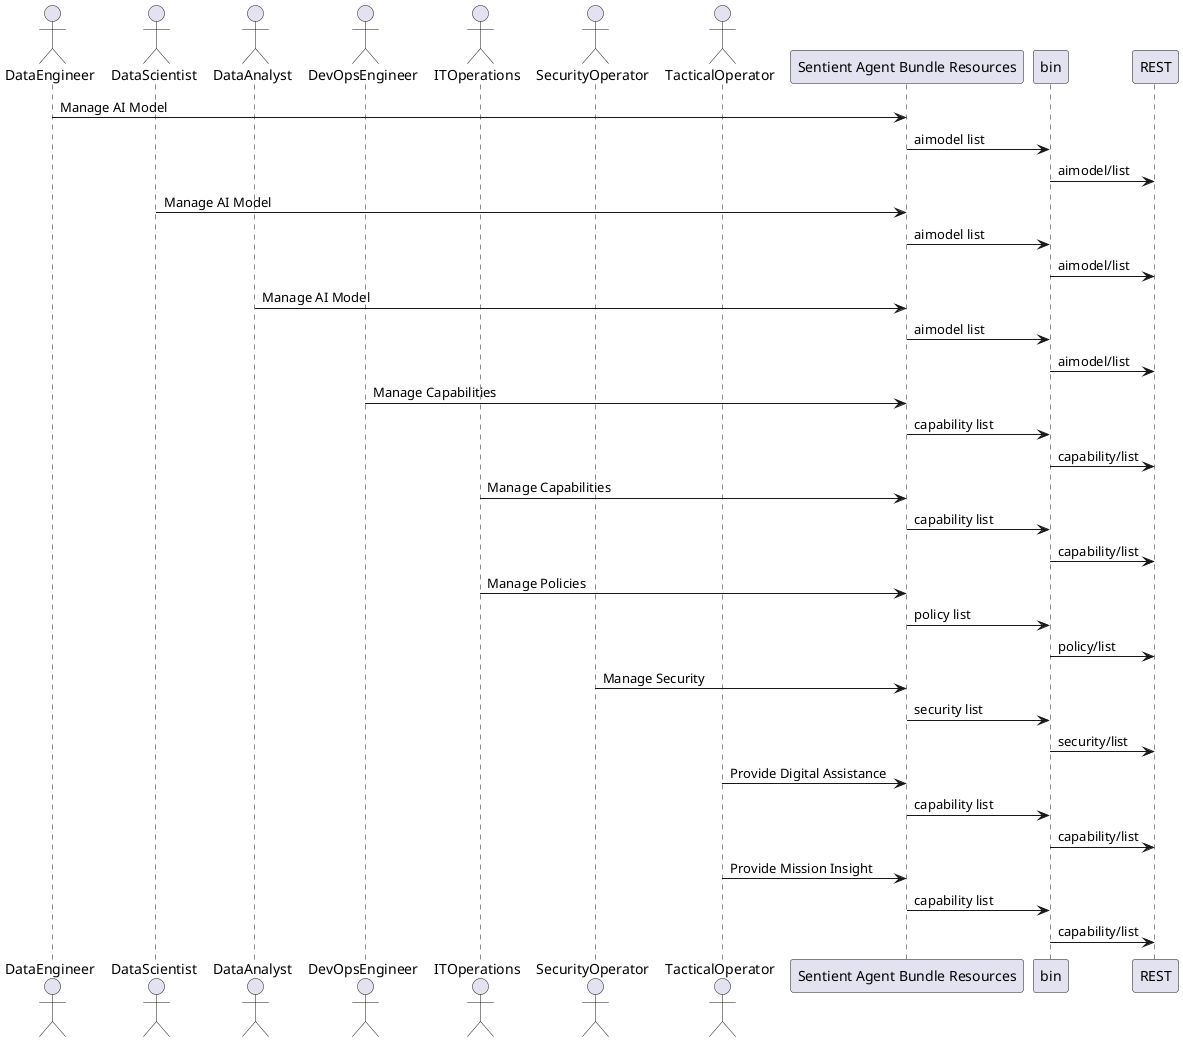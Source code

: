 @startuml


actor "DataEngineer" as dataengineer

actor "DataScientist" as datascientist

actor "DataAnalyst" as analyst

actor "DevOpsEngineer" as devops

actor "ITOperations" as itops

actor "SecurityOperator" as secops

actor "TacticalOperator" as tacticaloperator




dataengineer -> "Sentient Agent Bundle Resources": Manage AI Model
"Sentient Agent Bundle Resources" -> bin: aimodel list
bin -> REST: aimodel/list

datascientist -> "Sentient Agent Bundle Resources": Manage AI Model
"Sentient Agent Bundle Resources" -> bin: aimodel list
bin -> REST: aimodel/list

analyst -> "Sentient Agent Bundle Resources": Manage AI Model
"Sentient Agent Bundle Resources" -> bin: aimodel list
bin -> REST: aimodel/list

devops -> "Sentient Agent Bundle Resources": Manage Capabilities
"Sentient Agent Bundle Resources" -> bin: capability list
bin -> REST: capability/list

itops -> "Sentient Agent Bundle Resources": Manage Capabilities
"Sentient Agent Bundle Resources" -> bin: capability list
bin -> REST: capability/list

itops -> "Sentient Agent Bundle Resources": Manage Policies
"Sentient Agent Bundle Resources" -> bin: policy list
bin -> REST: policy/list

secops -> "Sentient Agent Bundle Resources": Manage Security
"Sentient Agent Bundle Resources" -> bin: security list
bin -> REST: security/list

tacticaloperator -> "Sentient Agent Bundle Resources": Provide Digital Assistance
"Sentient Agent Bundle Resources" -> bin: capability list
bin -> REST: capability/list

tacticaloperator -> "Sentient Agent Bundle Resources": Provide Mission Insight
"Sentient Agent Bundle Resources" -> bin: capability list
bin -> REST: capability/list



@enduml
